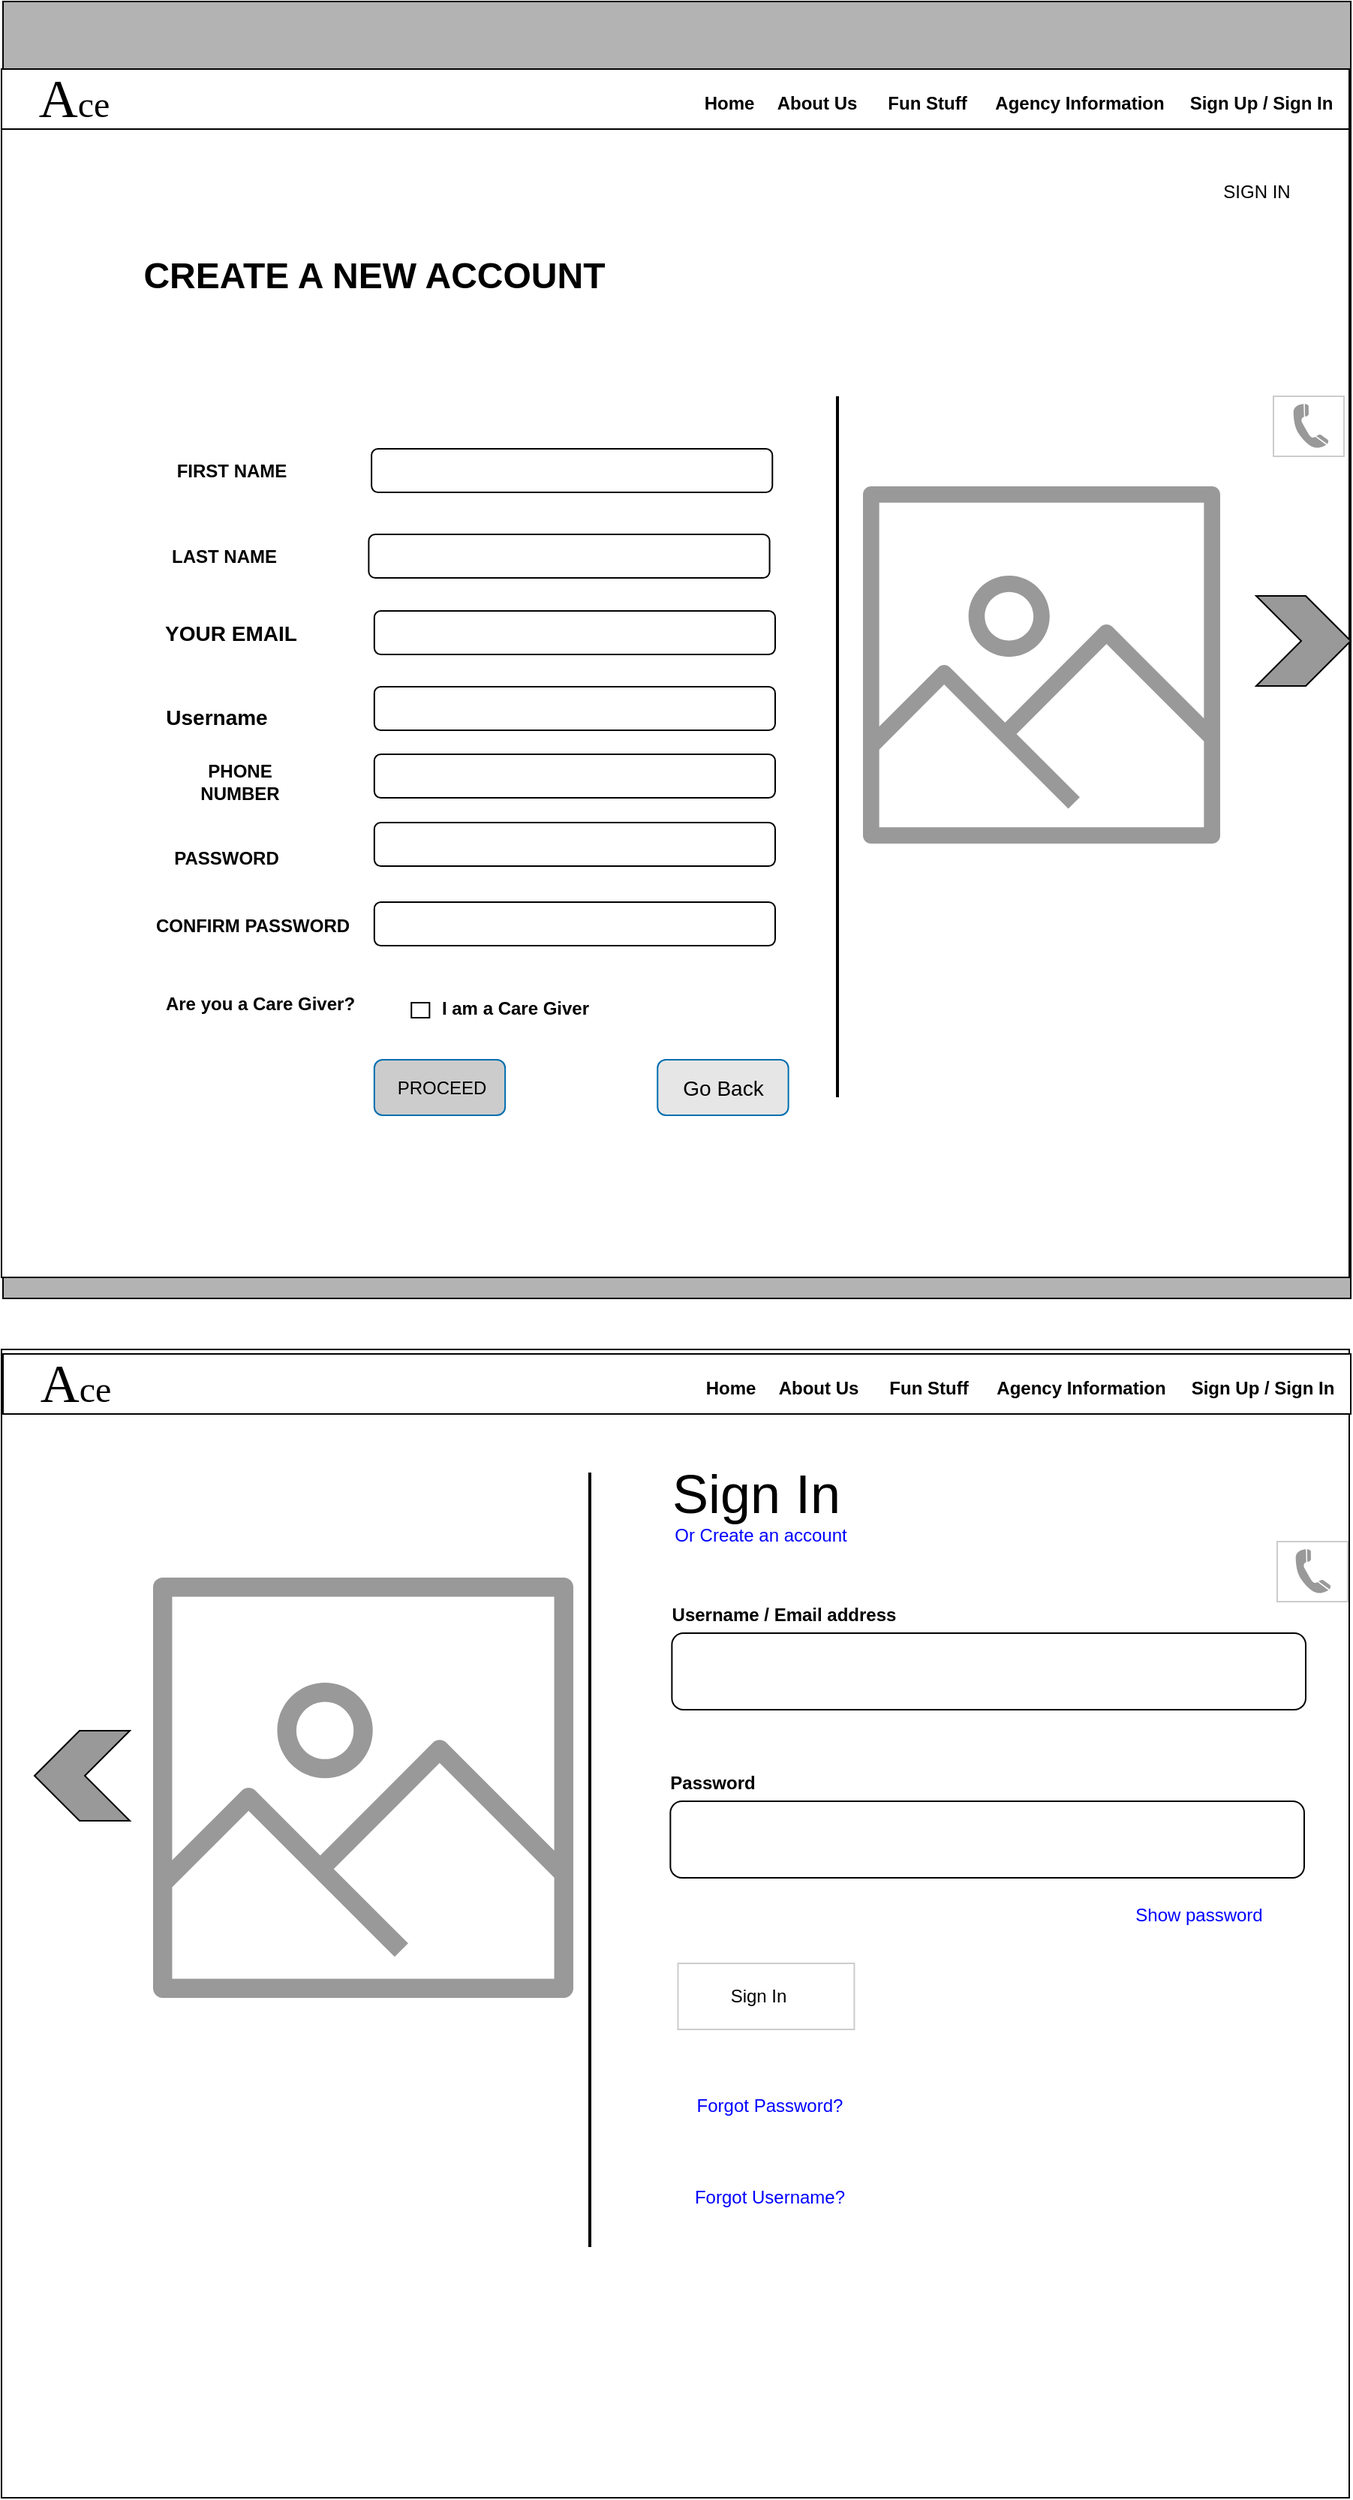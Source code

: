 <mxfile version="13.6.2" type="github">
  <diagram id="_t2A-_-KldA0Skmzdmog" name="Page-1">
    <mxGraphModel dx="2170" dy="2103" grid="0" gridSize="10" guides="1" tooltips="1" connect="1" arrows="1" fold="1" page="1" pageScale="1" pageWidth="850" pageHeight="1100" math="0" shadow="0">
      <root>
        <mxCell id="0" />
        <mxCell id="1" parent="0" />
        <mxCell id="kXg5C5y5iRPHgZZ98RsH-56" value="" style="rounded=0;whiteSpace=wrap;html=1;fillColor=#FFFFFF;" parent="1" vertex="1">
          <mxGeometry x="150" y="-172" width="898" height="765" as="geometry" />
        </mxCell>
        <mxCell id="kXg5C5y5iRPHgZZ98RsH-3" value="" style="rounded=0;whiteSpace=wrap;html=1;fillColor=#B3B3B3;" parent="1" vertex="1">
          <mxGeometry x="151" y="-1070" width="898" height="864" as="geometry" />
        </mxCell>
        <mxCell id="kXg5C5y5iRPHgZZ98RsH-5" value="" style="rounded=0;whiteSpace=wrap;html=1;fillColor=#FFFFFF;" parent="1" vertex="1">
          <mxGeometry x="150" y="-985" width="898" height="765" as="geometry" />
        </mxCell>
        <mxCell id="kXg5C5y5iRPHgZZ98RsH-45" value="SIGN IN" style="text;html=1;strokeColor=none;fillColor=none;align=center;verticalAlign=middle;whiteSpace=wrap;rounded=0;" parent="1" vertex="1">
          <mxGeometry x="960" y="-953.5" width="53" height="20" as="geometry" />
        </mxCell>
        <mxCell id="2BnCc7chY5cuEa0IheuL-11" value="" style="group" parent="1" vertex="1" connectable="0">
          <mxGeometry x="212" y="-897" width="750" height="569" as="geometry" />
        </mxCell>
        <mxCell id="kXg5C5y5iRPHgZZ98RsH-16" value="&lt;font style=&quot;font-size: 24px&quot;&gt;&lt;b&gt;CREATE A NEW ACCOUNT&lt;/b&gt;&lt;/font&gt;" style="text;html=1;strokeColor=none;fillColor=none;align=center;verticalAlign=middle;whiteSpace=wrap;rounded=0;" parent="2BnCc7chY5cuEa0IheuL-11" vertex="1">
          <mxGeometry width="372.81" height="20" as="geometry" />
        </mxCell>
        <mxCell id="kXg5C5y5iRPHgZZ98RsH-18" value="" style="rounded=1;whiteSpace=wrap;html=1;fillColor=#FFFFFF;" parent="2BnCc7chY5cuEa0IheuL-11" vertex="1">
          <mxGeometry x="184.55" y="125" width="267.088" height="29" as="geometry" />
        </mxCell>
        <mxCell id="kXg5C5y5iRPHgZZ98RsH-19" value="" style="rounded=1;whiteSpace=wrap;html=1;fillColor=#FFFFFF;" parent="2BnCc7chY5cuEa0IheuL-11" vertex="1">
          <mxGeometry x="182.696" y="182" width="267.088" height="29" as="geometry" />
        </mxCell>
        <mxCell id="kXg5C5y5iRPHgZZ98RsH-20" value="" style="rounded=1;whiteSpace=wrap;html=1;fillColor=#FFFFFF;" parent="2BnCc7chY5cuEa0IheuL-11" vertex="1">
          <mxGeometry x="186.405" y="233" width="267.088" height="29" as="geometry" />
        </mxCell>
        <mxCell id="kXg5C5y5iRPHgZZ98RsH-21" value="" style="rounded=1;whiteSpace=wrap;html=1;fillColor=#FFFFFF;" parent="2BnCc7chY5cuEa0IheuL-11" vertex="1">
          <mxGeometry x="186.405" y="328.5" width="267.088" height="29" as="geometry" />
        </mxCell>
        <mxCell id="kXg5C5y5iRPHgZZ98RsH-22" value="" style="rounded=1;whiteSpace=wrap;html=1;fillColor=#FFFFFF;" parent="2BnCc7chY5cuEa0IheuL-11" vertex="1">
          <mxGeometry x="186.405" y="374" width="267.088" height="29" as="geometry" />
        </mxCell>
        <mxCell id="kXg5C5y5iRPHgZZ98RsH-23" value="" style="rounded=1;whiteSpace=wrap;html=1;fillColor=#FFFFFF;" parent="2BnCc7chY5cuEa0IheuL-11" vertex="1">
          <mxGeometry x="186.405" y="427" width="267.088" height="29" as="geometry" />
        </mxCell>
        <mxCell id="kXg5C5y5iRPHgZZ98RsH-24" value="FIRST NAME" style="text;html=1;strokeColor=none;fillColor=none;align=center;verticalAlign=middle;whiteSpace=wrap;rounded=0;fontStyle=1" parent="2BnCc7chY5cuEa0IheuL-11" vertex="1">
          <mxGeometry x="30.604" y="129.25" width="121.488" height="20.5" as="geometry" />
        </mxCell>
        <mxCell id="kXg5C5y5iRPHgZZ98RsH-25" value="LAST NAME" style="text;html=1;strokeColor=none;fillColor=none;align=center;verticalAlign=middle;whiteSpace=wrap;rounded=0;fontStyle=1" parent="2BnCc7chY5cuEa0IheuL-11" vertex="1">
          <mxGeometry x="50.079" y="186.25" width="73.264" height="20.5" as="geometry" />
        </mxCell>
        <mxCell id="kXg5C5y5iRPHgZZ98RsH-26" value="&lt;font style=&quot;font-size: 14px&quot;&gt;YOUR EMAIL&lt;/font&gt;" style="text;html=1;strokeColor=none;fillColor=none;align=center;verticalAlign=middle;whiteSpace=wrap;rounded=0;fontStyle=1" parent="2BnCc7chY5cuEa0IheuL-11" vertex="1">
          <mxGeometry x="46.369" y="237.25" width="89.957" height="20.5" as="geometry" />
        </mxCell>
        <mxCell id="kXg5C5y5iRPHgZZ98RsH-27" value="PHONE NUMBER" style="text;html=1;strokeColor=none;fillColor=none;align=center;verticalAlign=middle;whiteSpace=wrap;rounded=0;fontStyle=1" parent="2BnCc7chY5cuEa0IheuL-11" vertex="1">
          <mxGeometry x="50.079" y="337" width="93.666" height="20.5" as="geometry" />
        </mxCell>
        <mxCell id="kXg5C5y5iRPHgZZ98RsH-28" value="PASSWORD" style="text;html=1;strokeColor=none;fillColor=none;align=center;verticalAlign=middle;whiteSpace=wrap;rounded=0;fontStyle=1" parent="2BnCc7chY5cuEa0IheuL-11" vertex="1">
          <mxGeometry x="50.079" y="388" width="76.046" height="20.5" as="geometry" />
        </mxCell>
        <mxCell id="kXg5C5y5iRPHgZZ98RsH-29" value="CONFIRM PASSWORD" style="text;html=1;strokeColor=none;fillColor=none;align=center;verticalAlign=middle;whiteSpace=wrap;rounded=0;fontStyle=1" parent="2BnCc7chY5cuEa0IheuL-11" vertex="1">
          <mxGeometry x="34" y="433" width="143.13" height="20.5" as="geometry" />
        </mxCell>
        <mxCell id="kXg5C5y5iRPHgZZ98RsH-33" value="" style="rounded=1;whiteSpace=wrap;html=1;fillColor=#FFFFFF;arcSize=0;" parent="2BnCc7chY5cuEa0IheuL-11" vertex="1">
          <mxGeometry x="211.115" y="494" width="12.056" height="10" as="geometry" />
        </mxCell>
        <mxCell id="kXg5C5y5iRPHgZZ98RsH-39" value="" style="rounded=1;whiteSpace=wrap;html=1;strokeColor=#006EAF;fontColor=#ffffff;fillColor=#CCCCCC;" parent="2BnCc7chY5cuEa0IheuL-11" vertex="1">
          <mxGeometry x="186.405" y="532" width="87.175" height="37" as="geometry" />
        </mxCell>
        <mxCell id="kXg5C5y5iRPHgZZ98RsH-40" value="PROCEED" style="text;html=1;strokeColor=none;fillColor=none;align=center;verticalAlign=middle;whiteSpace=wrap;rounded=0;" parent="2BnCc7chY5cuEa0IheuL-11" vertex="1">
          <mxGeometry x="213.299" y="540.5" width="37.096" height="20" as="geometry" />
        </mxCell>
        <mxCell id="jn8CqBZBCgoaTjJ1yERz-1" value="" style="rounded=1;whiteSpace=wrap;html=1;strokeColor=#006EAF;fontColor=#ffffff;fillColor=#E6E6E6;" parent="2BnCc7chY5cuEa0IheuL-11" vertex="1">
          <mxGeometry x="375.129" y="532" width="87.175" height="37" as="geometry" />
        </mxCell>
        <mxCell id="jn8CqBZBCgoaTjJ1yERz-2" value="&lt;font style=&quot;font-size: 14px&quot;&gt;Go Back&lt;/font&gt;" style="text;html=1;strokeColor=none;fillColor=none;align=center;verticalAlign=middle;whiteSpace=wrap;rounded=0;" parent="2BnCc7chY5cuEa0IheuL-11" vertex="1">
          <mxGeometry x="389.503" y="540.5" width="58.425" height="20" as="geometry" />
        </mxCell>
        <mxCell id="jn8CqBZBCgoaTjJ1yERz-3" value="&lt;font style=&quot;font-size: 14px&quot;&gt;Username&lt;/font&gt;" style="text;html=1;strokeColor=none;fillColor=none;align=center;verticalAlign=middle;whiteSpace=wrap;rounded=0;fontStyle=1" parent="2BnCc7chY5cuEa0IheuL-11" vertex="1">
          <mxGeometry x="39.878" y="294" width="83.465" height="20.5" as="geometry" />
        </mxCell>
        <mxCell id="jn8CqBZBCgoaTjJ1yERz-4" value="" style="rounded=1;whiteSpace=wrap;html=1;fillColor=#FFFFFF;" parent="2BnCc7chY5cuEa0IheuL-11" vertex="1">
          <mxGeometry x="186.405" y="283.5" width="267.088" height="29" as="geometry" />
        </mxCell>
        <mxCell id="2BnCc7chY5cuEa0IheuL-15" value="" style="outlineConnect=0;fontColor=#232F3E;gradientColor=none;strokeColor=none;dashed=0;verticalLabelPosition=bottom;verticalAlign=top;align=center;html=1;fontSize=12;fontStyle=0;aspect=fixed;pointerEvents=1;shape=mxgraph.aws4.container_registry_image;fillColor=#999999;" parent="2BnCc7chY5cuEa0IheuL-11" vertex="1">
          <mxGeometry x="512" y="150" width="238" height="238" as="geometry" />
        </mxCell>
        <mxCell id="2BnCc7chY5cuEa0IheuL-14" value="" style="line;strokeWidth=2;direction=south;html=1;" parent="1" vertex="1">
          <mxGeometry x="702" y="-807" width="10" height="467" as="geometry" />
        </mxCell>
        <mxCell id="2BnCc7chY5cuEa0IheuL-16" value="" style="html=1;shadow=0;dashed=0;align=center;verticalAlign=middle;shape=mxgraph.arrows2.arrow;dy=0;dx=30;notch=30;fillColor=#999999;" parent="1" vertex="1">
          <mxGeometry x="986" y="-674" width="63" height="60" as="geometry" />
        </mxCell>
        <mxCell id="2BnCc7chY5cuEa0IheuL-20" value="" style="group" parent="1" vertex="1" connectable="0">
          <mxGeometry x="542" y="-86" width="477" height="489" as="geometry" />
        </mxCell>
        <mxCell id="2BnCc7chY5cuEa0IheuL-21" value="&lt;font style=&quot;font-size: 36px&quot;&gt;Sign In&lt;/font&gt;" style="text;html=1;strokeColor=none;fillColor=none;align=center;verticalAlign=middle;whiteSpace=wrap;rounded=0;" parent="2BnCc7chY5cuEa0IheuL-20" vertex="1">
          <mxGeometry x="37" width="147.86" height="20" as="geometry" />
        </mxCell>
        <mxCell id="2BnCc7chY5cuEa0IheuL-22" value="" style="group" parent="2BnCc7chY5cuEa0IheuL-20" vertex="1" connectable="0">
          <mxGeometry x="25.318" y="28" width="451.682" height="461" as="geometry" />
        </mxCell>
        <mxCell id="2BnCc7chY5cuEa0IheuL-23" value="" style="rounded=1;whiteSpace=wrap;html=1;fillColor=#FFFFFF;" parent="2BnCc7chY5cuEa0IheuL-22" vertex="1">
          <mxGeometry x="29.369" y="75" width="422.312" height="51" as="geometry" />
        </mxCell>
        <mxCell id="2BnCc7chY5cuEa0IheuL-24" value="&lt;font color=&quot;#0000ff&quot;&gt;Or Create an account&lt;/font&gt;" style="text;html=1;strokeColor=none;fillColor=none;align=center;verticalAlign=middle;whiteSpace=wrap;rounded=0;" parent="2BnCc7chY5cuEa0IheuL-22" vertex="1">
          <mxGeometry x="22.28" width="131.656" height="20" as="geometry" />
        </mxCell>
        <mxCell id="2BnCc7chY5cuEa0IheuL-25" value="&lt;b&gt;Username / Email address&lt;/b&gt;" style="text;html=1;strokeColor=none;fillColor=none;align=center;verticalAlign=middle;whiteSpace=wrap;rounded=0;" parent="2BnCc7chY5cuEa0IheuL-22" vertex="1">
          <mxGeometry y="53" width="208.624" height="20" as="geometry" />
        </mxCell>
        <mxCell id="2BnCc7chY5cuEa0IheuL-26" value="" style="rounded=1;whiteSpace=wrap;html=1;fillColor=#FFFFFF;" parent="2BnCc7chY5cuEa0IheuL-22" vertex="1">
          <mxGeometry x="28.357" y="187" width="422.312" height="51" as="geometry" />
        </mxCell>
        <mxCell id="2BnCc7chY5cuEa0IheuL-27" value="&lt;b&gt;Password&lt;/b&gt;" style="text;html=1;strokeColor=none;fillColor=none;align=center;verticalAlign=middle;whiteSpace=wrap;rounded=0;" parent="2BnCc7chY5cuEa0IheuL-22" vertex="1">
          <mxGeometry x="29.369" y="165" width="53.675" height="20" as="geometry" />
        </mxCell>
        <mxCell id="2BnCc7chY5cuEa0IheuL-28" value="" style="rounded=0;whiteSpace=wrap;html=1;fontColor=#ffffff;strokeColor=#CCCCCC;" parent="2BnCc7chY5cuEa0IheuL-22" vertex="1">
          <mxGeometry x="33.42" y="295" width="117.478" height="44" as="geometry" />
        </mxCell>
        <mxCell id="2BnCc7chY5cuEa0IheuL-29" value="Sign In" style="text;html=1;strokeColor=none;fillColor=none;align=center;verticalAlign=middle;whiteSpace=wrap;rounded=0;" parent="2BnCc7chY5cuEa0IheuL-22" vertex="1">
          <mxGeometry x="53.675" y="307" width="66.841" height="20" as="geometry" />
        </mxCell>
        <mxCell id="2BnCc7chY5cuEa0IheuL-30" value="&lt;font color=&quot;#0000ff&quot;&gt;Forgot Username?&lt;/font&gt;" style="text;html=1;strokeColor=none;fillColor=none;align=center;verticalAlign=middle;whiteSpace=wrap;rounded=0;" parent="2BnCc7chY5cuEa0IheuL-22" vertex="1">
          <mxGeometry x="28.357" y="441" width="131.656" height="20" as="geometry" />
        </mxCell>
        <mxCell id="2BnCc7chY5cuEa0IheuL-31" value="&lt;font color=&quot;#0000ff&quot;&gt;Forgot Password?&lt;/font&gt;" style="text;html=1;strokeColor=none;fillColor=none;align=center;verticalAlign=middle;whiteSpace=wrap;rounded=0;" parent="2BnCc7chY5cuEa0IheuL-22" vertex="1">
          <mxGeometry x="28.357" y="380" width="131.656" height="20" as="geometry" />
        </mxCell>
        <mxCell id="2BnCc7chY5cuEa0IheuL-32" value="&lt;font color=&quot;#0000ff&quot;&gt;Show password&lt;/font&gt;" style="text;html=1;strokeColor=none;fillColor=none;align=center;verticalAlign=middle;whiteSpace=wrap;rounded=0;" parent="2BnCc7chY5cuEa0IheuL-22" vertex="1">
          <mxGeometry x="314.962" y="253" width="131.656" height="20" as="geometry" />
        </mxCell>
        <mxCell id="2BnCc7chY5cuEa0IheuL-33" value="" style="line;strokeWidth=2;direction=south;html=1;" parent="1" vertex="1">
          <mxGeometry x="537" y="-90" width="10" height="516" as="geometry" />
        </mxCell>
        <mxCell id="2BnCc7chY5cuEa0IheuL-58" value="" style="outlineConnect=0;fontColor=#232F3E;gradientColor=none;strokeColor=none;dashed=0;verticalLabelPosition=bottom;verticalAlign=top;align=center;html=1;fontSize=12;fontStyle=0;aspect=fixed;pointerEvents=1;shape=mxgraph.aws4.container_registry_image;fillColor=#999999;" parent="1" vertex="1">
          <mxGeometry x="251" y="-20" width="280" height="280" as="geometry" />
        </mxCell>
        <mxCell id="2BnCc7chY5cuEa0IheuL-59" value="" style="html=1;shadow=0;dashed=0;align=center;verticalAlign=middle;shape=mxgraph.arrows2.arrow;dy=0;dx=30;notch=30;fillColor=#999999;direction=west;" parent="1" vertex="1">
          <mxGeometry x="172" y="82" width="63.5" height="60" as="geometry" />
        </mxCell>
        <mxCell id="2BnCc7chY5cuEa0IheuL-60" value="" style="group" parent="1" vertex="1" connectable="0">
          <mxGeometry x="150" y="-1025" width="898" height="40" as="geometry" />
        </mxCell>
        <mxCell id="2BnCc7chY5cuEa0IheuL-1" value="" style="group" parent="2BnCc7chY5cuEa0IheuL-60" vertex="1" connectable="0">
          <mxGeometry width="898" height="40" as="geometry" />
        </mxCell>
        <mxCell id="kXg5C5y5iRPHgZZ98RsH-46" value="" style="rounded=0;whiteSpace=wrap;html=1;fillColor=#FFFFFF;" parent="2BnCc7chY5cuEa0IheuL-1" vertex="1">
          <mxGeometry width="898" height="40" as="geometry" />
        </mxCell>
        <mxCell id="kXg5C5y5iRPHgZZ98RsH-49" value="&lt;font style=&quot;font-size: 12px&quot;&gt;&lt;b&gt;Home&lt;/b&gt;&lt;/font&gt;" style="text;html=1;strokeColor=none;fillColor=none;align=center;verticalAlign=middle;whiteSpace=wrap;rounded=0;" parent="2BnCc7chY5cuEa0IheuL-1" vertex="1">
          <mxGeometry x="465" y="13" width="40" height="20" as="geometry" />
        </mxCell>
        <mxCell id="kXg5C5y5iRPHgZZ98RsH-50" value="&lt;font style=&quot;font-size: 12px&quot;&gt;&lt;b&gt;About Us&lt;/b&gt;&lt;/font&gt;" style="text;html=1;strokeColor=none;fillColor=none;align=center;verticalAlign=middle;whiteSpace=wrap;rounded=0;" parent="2BnCc7chY5cuEa0IheuL-1" vertex="1">
          <mxGeometry x="511" y="13" width="65" height="20" as="geometry" />
        </mxCell>
        <mxCell id="kXg5C5y5iRPHgZZ98RsH-51" value="&lt;font style=&quot;font-size: 12px&quot;&gt;&lt;b&gt;Fun Stuff&lt;/b&gt;&lt;/font&gt;" style="text;html=1;strokeColor=none;fillColor=none;align=center;verticalAlign=middle;whiteSpace=wrap;rounded=0;" parent="2BnCc7chY5cuEa0IheuL-1" vertex="1">
          <mxGeometry x="588" y="13" width="58" height="20" as="geometry" />
        </mxCell>
        <mxCell id="kXg5C5y5iRPHgZZ98RsH-52" value="&lt;b&gt;Agency Information&lt;/b&gt;" style="text;html=1;strokeColor=none;fillColor=none;align=center;verticalAlign=middle;whiteSpace=wrap;rounded=0;" parent="2BnCc7chY5cuEa0IheuL-1" vertex="1">
          <mxGeometry x="651" y="13" width="135" height="20" as="geometry" />
        </mxCell>
        <mxCell id="kXg5C5y5iRPHgZZ98RsH-53" value="&lt;b&gt;Sign Up / Sign In&lt;/b&gt;" style="text;html=1;strokeColor=none;fillColor=none;align=center;verticalAlign=middle;whiteSpace=wrap;rounded=0;" parent="2BnCc7chY5cuEa0IheuL-1" vertex="1">
          <mxGeometry x="786" y="13" width="107" height="20" as="geometry" />
        </mxCell>
        <mxCell id="kXg5C5y5iRPHgZZ98RsH-57" value="&lt;font style=&quot;font-size: 36px&quot; face=&quot;Georgia&quot;&gt;A&lt;/font&gt;&lt;font style=&quot;font-size: 24px&quot; face=&quot;Georgia&quot;&gt;ce&lt;/font&gt;" style="text;html=1;strokeColor=none;fillColor=none;align=center;verticalAlign=middle;whiteSpace=wrap;rounded=0;" parent="2BnCc7chY5cuEa0IheuL-1" vertex="1">
          <mxGeometry x="28" y="1" width="41" height="38" as="geometry" />
        </mxCell>
        <mxCell id="kXg5C5y5iRPHgZZ98RsH-55" style="edgeStyle=orthogonalEdgeStyle;rounded=0;orthogonalLoop=1;jettySize=auto;html=1;exitX=0.5;exitY=1;exitDx=0;exitDy=0;" parent="2BnCc7chY5cuEa0IheuL-1" source="kXg5C5y5iRPHgZZ98RsH-51" target="kXg5C5y5iRPHgZZ98RsH-51" edge="1">
          <mxGeometry relative="1" as="geometry" />
        </mxCell>
        <mxCell id="2BnCc7chY5cuEa0IheuL-61" value="" style="group" parent="1" vertex="1" connectable="0">
          <mxGeometry x="151" y="-169" width="898" height="40" as="geometry" />
        </mxCell>
        <mxCell id="2BnCc7chY5cuEa0IheuL-62" value="" style="group" parent="2BnCc7chY5cuEa0IheuL-61" vertex="1" connectable="0">
          <mxGeometry width="898" height="40" as="geometry" />
        </mxCell>
        <mxCell id="2BnCc7chY5cuEa0IheuL-63" value="" style="rounded=0;whiteSpace=wrap;html=1;fillColor=#FFFFFF;" parent="2BnCc7chY5cuEa0IheuL-62" vertex="1">
          <mxGeometry width="898" height="40" as="geometry" />
        </mxCell>
        <mxCell id="2BnCc7chY5cuEa0IheuL-64" value="&lt;font style=&quot;font-size: 12px&quot;&gt;&lt;b&gt;Home&lt;/b&gt;&lt;/font&gt;" style="text;html=1;strokeColor=none;fillColor=none;align=center;verticalAlign=middle;whiteSpace=wrap;rounded=0;" parent="2BnCc7chY5cuEa0IheuL-62" vertex="1">
          <mxGeometry x="465" y="13" width="40" height="20" as="geometry" />
        </mxCell>
        <mxCell id="2BnCc7chY5cuEa0IheuL-65" value="&lt;font style=&quot;font-size: 12px&quot;&gt;&lt;b&gt;About Us&lt;/b&gt;&lt;/font&gt;" style="text;html=1;strokeColor=none;fillColor=none;align=center;verticalAlign=middle;whiteSpace=wrap;rounded=0;" parent="2BnCc7chY5cuEa0IheuL-62" vertex="1">
          <mxGeometry x="511" y="13" width="65" height="20" as="geometry" />
        </mxCell>
        <mxCell id="2BnCc7chY5cuEa0IheuL-66" value="&lt;font style=&quot;font-size: 12px&quot;&gt;&lt;b&gt;Fun Stuff&lt;/b&gt;&lt;/font&gt;" style="text;html=1;strokeColor=none;fillColor=none;align=center;verticalAlign=middle;whiteSpace=wrap;rounded=0;" parent="2BnCc7chY5cuEa0IheuL-62" vertex="1">
          <mxGeometry x="588" y="13" width="58" height="20" as="geometry" />
        </mxCell>
        <mxCell id="2BnCc7chY5cuEa0IheuL-67" value="&lt;b&gt;Agency Information&lt;/b&gt;" style="text;html=1;strokeColor=none;fillColor=none;align=center;verticalAlign=middle;whiteSpace=wrap;rounded=0;" parent="2BnCc7chY5cuEa0IheuL-62" vertex="1">
          <mxGeometry x="651" y="13" width="135" height="20" as="geometry" />
        </mxCell>
        <mxCell id="2BnCc7chY5cuEa0IheuL-68" value="&lt;b&gt;Sign Up / Sign In&lt;/b&gt;" style="text;html=1;strokeColor=none;fillColor=none;align=center;verticalAlign=middle;whiteSpace=wrap;rounded=0;" parent="2BnCc7chY5cuEa0IheuL-62" vertex="1">
          <mxGeometry x="786" y="13" width="107" height="20" as="geometry" />
        </mxCell>
        <mxCell id="2BnCc7chY5cuEa0IheuL-69" value="&lt;font style=&quot;font-size: 36px&quot; face=&quot;Georgia&quot;&gt;A&lt;/font&gt;&lt;font style=&quot;font-size: 24px&quot; face=&quot;Georgia&quot;&gt;ce&lt;/font&gt;" style="text;html=1;strokeColor=none;fillColor=none;align=center;verticalAlign=middle;whiteSpace=wrap;rounded=0;" parent="2BnCc7chY5cuEa0IheuL-62" vertex="1">
          <mxGeometry x="28" y="1" width="41" height="38" as="geometry" />
        </mxCell>
        <mxCell id="2BnCc7chY5cuEa0IheuL-70" style="edgeStyle=orthogonalEdgeStyle;rounded=0;orthogonalLoop=1;jettySize=auto;html=1;exitX=0.5;exitY=1;exitDx=0;exitDy=0;" parent="2BnCc7chY5cuEa0IheuL-62" source="2BnCc7chY5cuEa0IheuL-66" target="2BnCc7chY5cuEa0IheuL-66" edge="1">
          <mxGeometry relative="1" as="geometry" />
        </mxCell>
        <mxCell id="2BnCc7chY5cuEa0IheuL-71" value="I am a Care Giver" style="text;html=1;strokeColor=none;fillColor=none;align=center;verticalAlign=middle;whiteSpace=wrap;rounded=0;fontStyle=1" parent="1" vertex="1">
          <mxGeometry x="421" y="-409" width="143.13" height="20.5" as="geometry" />
        </mxCell>
        <mxCell id="2BnCc7chY5cuEa0IheuL-73" value="Are you a Care Giver?" style="text;html=1;strokeColor=none;fillColor=none;align=center;verticalAlign=middle;whiteSpace=wrap;rounded=0;fontStyle=1" parent="1" vertex="1">
          <mxGeometry x="251" y="-412" width="143.13" height="20.5" as="geometry" />
        </mxCell>
        <mxCell id="2BnCc7chY5cuEa0IheuL-76" value="" style="group" parent="1" vertex="1" connectable="0">
          <mxGeometry x="997.5" y="-807" width="47" height="40" as="geometry" />
        </mxCell>
        <mxCell id="2BnCc7chY5cuEa0IheuL-77" value="" style="rounded=0;whiteSpace=wrap;html=1;fontColor=#CCCCCC;strokeColor=#CCCCCC;" parent="2BnCc7chY5cuEa0IheuL-76" vertex="1">
          <mxGeometry width="47" height="40" as="geometry" />
        </mxCell>
        <mxCell id="2BnCc7chY5cuEa0IheuL-78" value="" style="shape=mxgraph.signs.tech.telephone_3;html=1;strokeColor=none;verticalLabelPosition=bottom;verticalAlign=top;align=center;fontColor=#CCCCCC;fillColor=#999999;" parent="2BnCc7chY5cuEa0IheuL-76" vertex="1">
          <mxGeometry x="13.25" y="5" width="23.5" height="30" as="geometry" />
        </mxCell>
        <mxCell id="2BnCc7chY5cuEa0IheuL-79" value="" style="group" parent="1" vertex="1" connectable="0">
          <mxGeometry x="992" y="-44" width="47" height="40" as="geometry" />
        </mxCell>
        <mxCell id="2BnCc7chY5cuEa0IheuL-80" value="" style="rounded=0;whiteSpace=wrap;html=1;fontColor=#CCCCCC;strokeColor=#CCCCCC;" parent="2BnCc7chY5cuEa0IheuL-79" vertex="1">
          <mxGeometry x="8" width="47" height="40" as="geometry" />
        </mxCell>
        <mxCell id="2BnCc7chY5cuEa0IheuL-81" value="" style="shape=mxgraph.signs.tech.telephone_3;html=1;strokeColor=none;verticalLabelPosition=bottom;verticalAlign=top;align=center;fontColor=#CCCCCC;fillColor=#999999;" parent="2BnCc7chY5cuEa0IheuL-79" vertex="1">
          <mxGeometry x="20.25" y="5" width="23.5" height="30" as="geometry" />
        </mxCell>
      </root>
    </mxGraphModel>
  </diagram>
</mxfile>
